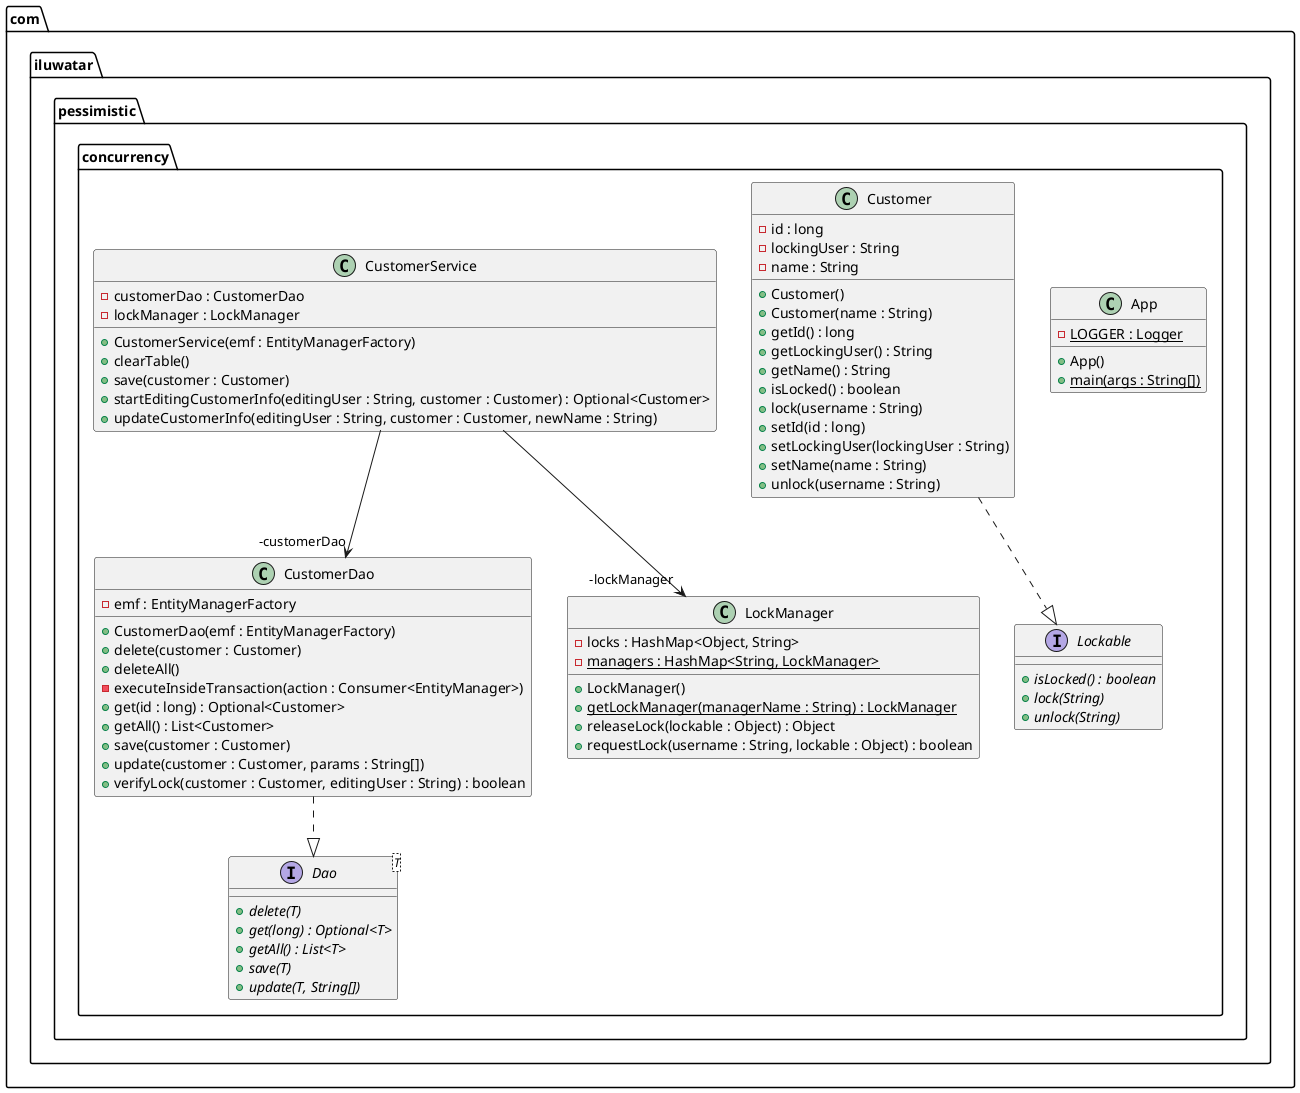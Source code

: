 @startuml
package com.iluwatar.pessimistic.concurrency {
  class App {
    - LOGGER : Logger {static}
    + App()
    + main(args : String[]) {static}
  }
  class Customer {
    - id : long
    - lockingUser : String
    - name : String
    + Customer()
    + Customer(name : String)
    + getId() : long
    + getLockingUser() : String
    + getName() : String
    + isLocked() : boolean
    + lock(username : String)
    + setId(id : long)
    + setLockingUser(lockingUser : String)
    + setName(name : String)
    + unlock(username : String)
  }
  class CustomerDao {
    - emf : EntityManagerFactory
    + CustomerDao(emf : EntityManagerFactory)
    + delete(customer : Customer)
    + deleteAll()
    - executeInsideTransaction(action : Consumer<EntityManager>)
    + get(id : long) : Optional<Customer>
    + getAll() : List<Customer>
    + save(customer : Customer)
    + update(customer : Customer, params : String[])
    + verifyLock(customer : Customer, editingUser : String) : boolean
  }
  class CustomerService {
    - customerDao : CustomerDao
    - lockManager : LockManager
    + CustomerService(emf : EntityManagerFactory)
    + clearTable()
    + save(customer : Customer)
    + startEditingCustomerInfo(editingUser : String, customer : Customer) : Optional<Customer>
    + updateCustomerInfo(editingUser : String, customer : Customer, newName : String)
  }
  interface Dao<T> {
    + delete(T) {abstract}
    + get(long) : Optional<T> {abstract}
    + getAll() : List<T> {abstract}
    + save(T) {abstract}
    + update(T, String[]) {abstract}
  }
  class LockManager {
    - locks : HashMap<Object, String>
    - managers : HashMap<String, LockManager> {static}
    + LockManager()
    + getLockManager(managerName : String) : LockManager {static}
    + releaseLock(lockable : Object) : Object
    + requestLock(username : String, lockable : Object) : boolean
  }
  interface Lockable {
    + isLocked() : boolean {abstract}
    + lock(String) {abstract}
    + unlock(String) {abstract}
  }
}
CustomerService -->  "-lockManager" LockManager
CustomerService -->  "-customerDao" CustomerDao
Customer ..|> Lockable 
CustomerDao ..|> Dao 
@enduml
